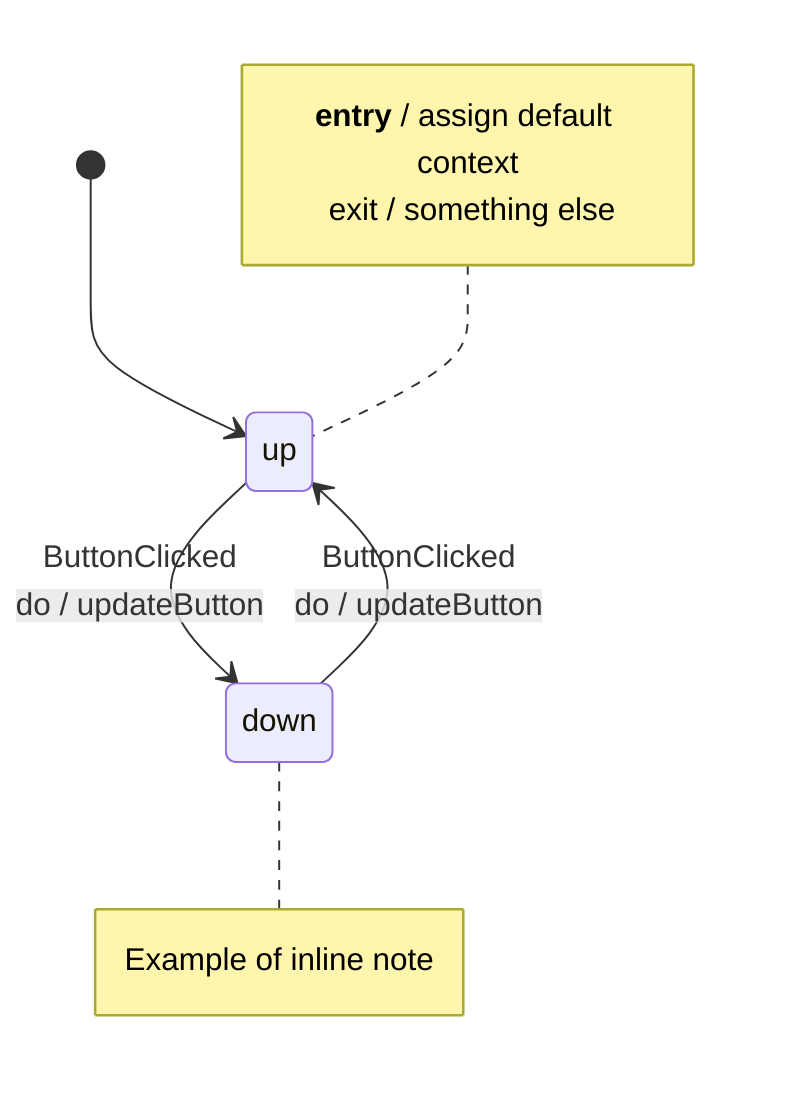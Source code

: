 %% State machine diagram in mermaid js format (mmd)
%% http://mermaid-js.github.io/mermaid/
%%
%% Line breaks are not fully supported. Use div elements as a workaround. Notes
%% can't be multiple lines either (note left of state ... end note)
%%
%% Create diagram.svg with this command:
%% `npm run mmdc -- --input src/red-button-machine.mmd --output diagram.svg`
%% Add `-p puppeteer.config.json` for sandbox workaround if needed.

stateDiagram-v2
  [*] --> up
  note left of up : <div><strong>entry</strong> / assign default context</div> exit / something else
  up --> down : <div>ButtonClicked</div> do / updateButton
  down --> up : <div>ButtonClicked</div> do / updateButton
  note right of down : Example of inline note